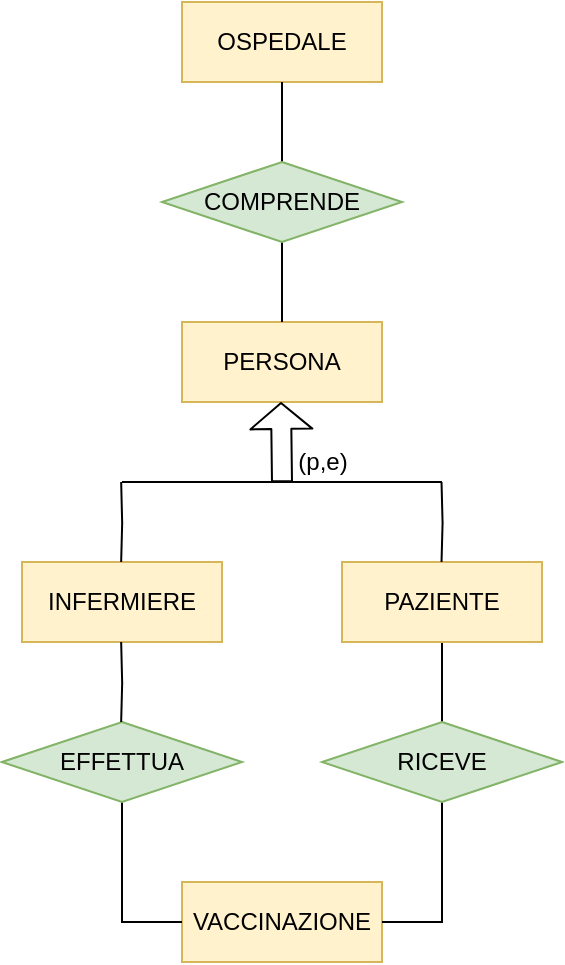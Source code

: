<mxfile version="14.7.2" type="device"><diagram id="R8ZVjntwEieYmdfM_u-u" name="Page-1"><mxGraphModel dx="1221" dy="676" grid="1" gridSize="10" guides="1" tooltips="1" connect="1" arrows="1" fold="1" page="1" pageScale="1" pageWidth="827" pageHeight="1169" math="0" shadow="0"><root><mxCell id="0"/><mxCell id="1" parent="0"/><mxCell id="6NSCQ2tLz-UnSKJavgOR-1" value="PERSONA" style="whiteSpace=wrap;html=1;align=center;fillColor=#fff2cc;strokeColor=#d6b656;" parent="1" vertex="1"><mxGeometry x="350" y="250" width="100" height="40" as="geometry"/></mxCell><mxCell id="6NSCQ2tLz-UnSKJavgOR-2" value="&lt;font style=&quot;font-size: 12px&quot;&gt;OSPEDALE&lt;/font&gt;" style="whiteSpace=wrap;html=1;align=center;fontSize=9;fillColor=#fff2cc;strokeColor=#d6b656;" parent="1" vertex="1"><mxGeometry x="350" y="90" width="100" height="40" as="geometry"/></mxCell><mxCell id="6NSCQ2tLz-UnSKJavgOR-3" value="" style="shape=flexArrow;endArrow=classic;html=1;fontSize=9;endSize=4;" parent="1" edge="1"><mxGeometry width="50" height="50" relative="1" as="geometry"><mxPoint x="400" y="330" as="sourcePoint"/><mxPoint x="399.5" y="290" as="targetPoint"/></mxGeometry></mxCell><mxCell id="6NSCQ2tLz-UnSKJavgOR-4" value="" style="endArrow=none;html=1;fontSize=9;endSize=4;" parent="1" edge="1"><mxGeometry width="50" height="50" relative="1" as="geometry"><mxPoint x="320" y="330" as="sourcePoint"/><mxPoint x="480" y="330" as="targetPoint"/></mxGeometry></mxCell><mxCell id="6NSCQ2tLz-UnSKJavgOR-5" value="(p,e)" style="text;html=1;align=center;verticalAlign=middle;resizable=0;points=[];autosize=1;strokeColor=none;fontSize=12;" parent="1" vertex="1"><mxGeometry x="400" y="310" width="40" height="20" as="geometry"/></mxCell><mxCell id="6NSCQ2tLz-UnSKJavgOR-8" value="INFERMIERE" style="whiteSpace=wrap;html=1;align=center;fontSize=12;fillColor=#fff2cc;strokeColor=#d6b656;" parent="1" vertex="1"><mxGeometry x="270" y="370" width="100" height="40" as="geometry"/></mxCell><mxCell id="6NSCQ2tLz-UnSKJavgOR-9" style="edgeStyle=orthogonalEdgeStyle;rounded=0;orthogonalLoop=1;jettySize=auto;html=1;exitX=0.5;exitY=1;exitDx=0;exitDy=0;entryX=0.5;entryY=0;entryDx=0;entryDy=0;endArrow=none;endFill=0;" parent="1" source="6NSCQ2tLz-UnSKJavgOR-11" target="6NSCQ2tLz-UnSKJavgOR-21" edge="1"><mxGeometry relative="1" as="geometry"/></mxCell><mxCell id="6NSCQ2tLz-UnSKJavgOR-11" value="PAZIENTE" style="whiteSpace=wrap;html=1;align=center;fontSize=12;fillColor=#fff2cc;strokeColor=#d6b656;" parent="1" vertex="1"><mxGeometry x="430" y="370" width="100" height="40" as="geometry"/></mxCell><mxCell id="6NSCQ2tLz-UnSKJavgOR-12" style="edgeStyle=orthogonalEdgeStyle;rounded=0;orthogonalLoop=1;jettySize=auto;html=1;exitX=0.5;exitY=0;exitDx=0;exitDy=0;entryX=0.5;entryY=1;entryDx=0;entryDy=0;fontSize=9;startArrow=none;startFill=0;endArrow=none;endFill=0;endSize=4;" parent="1" source="6NSCQ2tLz-UnSKJavgOR-14" target="6NSCQ2tLz-UnSKJavgOR-2" edge="1"><mxGeometry relative="1" as="geometry"/></mxCell><mxCell id="6NSCQ2tLz-UnSKJavgOR-13" style="edgeStyle=orthogonalEdgeStyle;rounded=0;orthogonalLoop=1;jettySize=auto;html=1;exitX=0.5;exitY=1;exitDx=0;exitDy=0;entryX=0.5;entryY=0;entryDx=0;entryDy=0;fontSize=9;startArrow=none;startFill=0;endArrow=none;endFill=0;endSize=4;" parent="1" source="6NSCQ2tLz-UnSKJavgOR-14" target="6NSCQ2tLz-UnSKJavgOR-1" edge="1"><mxGeometry relative="1" as="geometry"/></mxCell><mxCell id="6NSCQ2tLz-UnSKJavgOR-14" value="&lt;span style=&quot;font-size: 12px&quot;&gt;COMPRENDE&lt;/span&gt;" style="shape=rhombus;perimeter=rhombusPerimeter;whiteSpace=wrap;html=1;align=center;fontSize=9;fillColor=#d5e8d4;strokeColor=#82b366;" parent="1" vertex="1"><mxGeometry x="340" y="170" width="120" height="40" as="geometry"/></mxCell><mxCell id="6NSCQ2tLz-UnSKJavgOR-16" value="VACCINAZIONE" style="whiteSpace=wrap;html=1;align=center;fillColor=#fff2cc;strokeColor=#d6b656;" parent="1" vertex="1"><mxGeometry x="350" y="530" width="100" height="40" as="geometry"/></mxCell><mxCell id="6NSCQ2tLz-UnSKJavgOR-18" style="edgeStyle=orthogonalEdgeStyle;rounded=0;orthogonalLoop=1;jettySize=auto;html=1;exitX=0.5;exitY=1;exitDx=0;exitDy=0;entryX=0;entryY=0.5;entryDx=0;entryDy=0;endArrow=none;endFill=0;" parent="1" source="6NSCQ2tLz-UnSKJavgOR-19" target="6NSCQ2tLz-UnSKJavgOR-16" edge="1"><mxGeometry relative="1" as="geometry"/></mxCell><mxCell id="6NSCQ2tLz-UnSKJavgOR-19" value="EFFETTUA" style="shape=rhombus;perimeter=rhombusPerimeter;whiteSpace=wrap;html=1;align=center;fillColor=#d5e8d4;strokeColor=#82b366;" parent="1" vertex="1"><mxGeometry x="260" y="450" width="120" height="40" as="geometry"/></mxCell><mxCell id="6NSCQ2tLz-UnSKJavgOR-20" style="edgeStyle=orthogonalEdgeStyle;rounded=0;orthogonalLoop=1;jettySize=auto;html=1;exitX=0.5;exitY=1;exitDx=0;exitDy=0;entryX=1;entryY=0.5;entryDx=0;entryDy=0;endArrow=none;endFill=0;" parent="1" source="6NSCQ2tLz-UnSKJavgOR-21" target="6NSCQ2tLz-UnSKJavgOR-16" edge="1"><mxGeometry relative="1" as="geometry"/></mxCell><mxCell id="6NSCQ2tLz-UnSKJavgOR-21" value="RICEVE" style="shape=rhombus;perimeter=rhombusPerimeter;whiteSpace=wrap;html=1;align=center;fillColor=#d5e8d4;strokeColor=#82b366;" parent="1" vertex="1"><mxGeometry x="420" y="450" width="120" height="40" as="geometry"/></mxCell><mxCell id="6NSCQ2tLz-UnSKJavgOR-46" style="edgeStyle=orthogonalEdgeStyle;rounded=0;orthogonalLoop=1;jettySize=auto;html=1;exitX=0.5;exitY=0;exitDx=0;exitDy=0;entryX=0.5;entryY=1;entryDx=0;entryDy=0;fontSize=9;startArrow=none;startFill=0;endArrow=none;endFill=0;endSize=4;" parent="1" edge="1"><mxGeometry relative="1" as="geometry"><mxPoint x="319.58" y="370" as="sourcePoint"/><mxPoint x="319.58" y="330" as="targetPoint"/></mxGeometry></mxCell><mxCell id="6NSCQ2tLz-UnSKJavgOR-47" style="edgeStyle=orthogonalEdgeStyle;rounded=0;orthogonalLoop=1;jettySize=auto;html=1;exitX=0.5;exitY=0;exitDx=0;exitDy=0;entryX=0.5;entryY=1;entryDx=0;entryDy=0;fontSize=9;startArrow=none;startFill=0;endArrow=none;endFill=0;endSize=4;" parent="1" edge="1"><mxGeometry relative="1" as="geometry"><mxPoint x="479.76" y="370" as="sourcePoint"/><mxPoint x="479.76" y="330" as="targetPoint"/></mxGeometry></mxCell><mxCell id="6NSCQ2tLz-UnSKJavgOR-49" style="edgeStyle=orthogonalEdgeStyle;rounded=0;orthogonalLoop=1;jettySize=auto;html=1;exitX=0.5;exitY=0;exitDx=0;exitDy=0;entryX=0.5;entryY=1;entryDx=0;entryDy=0;fontSize=9;startArrow=none;startFill=0;endArrow=none;endFill=0;endSize=4;" parent="1" edge="1"><mxGeometry relative="1" as="geometry"><mxPoint x="319.58" y="450" as="sourcePoint"/><mxPoint x="319.58" y="410" as="targetPoint"/></mxGeometry></mxCell></root></mxGraphModel></diagram></mxfile>